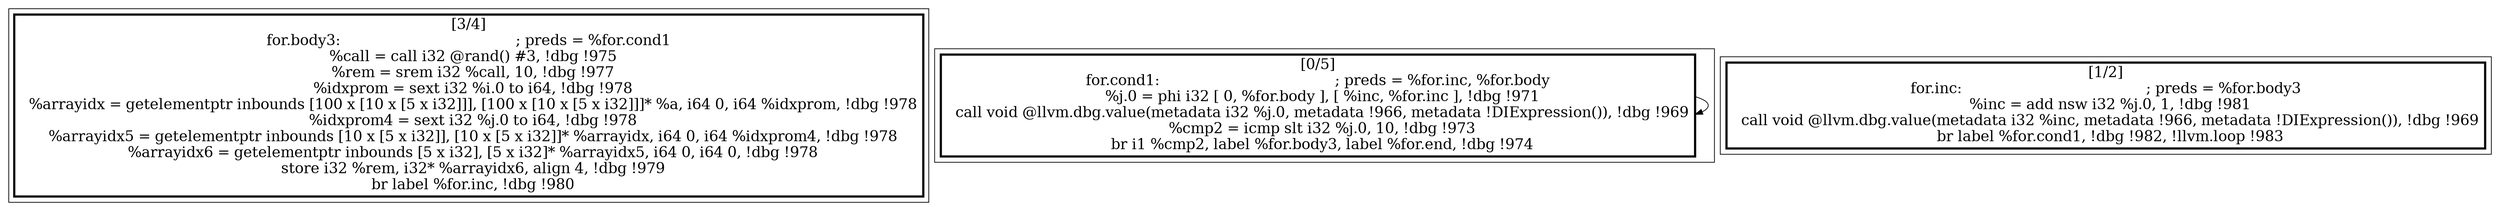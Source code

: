 
digraph G {





subgraph cluster2 {


node121 [penwidth=3.0,fontsize=20,shape=rectangle,label="[3/4]
for.body3:                                        ; preds = %for.cond1
  %call = call i32 @rand() #3, !dbg !975
  %rem = srem i32 %call, 10, !dbg !977
  %idxprom = sext i32 %i.0 to i64, !dbg !978
  %arrayidx = getelementptr inbounds [100 x [10 x [5 x i32]]], [100 x [10 x [5 x i32]]]* %a, i64 0, i64 %idxprom, !dbg !978
  %idxprom4 = sext i32 %j.0 to i64, !dbg !978
  %arrayidx5 = getelementptr inbounds [10 x [5 x i32]], [10 x [5 x i32]]* %arrayidx, i64 0, i64 %idxprom4, !dbg !978
  %arrayidx6 = getelementptr inbounds [5 x i32], [5 x i32]* %arrayidx5, i64 0, i64 0, !dbg !978
  store i32 %rem, i32* %arrayidx6, align 4, !dbg !979
  br label %for.inc, !dbg !980
" ]



}

subgraph cluster0 {


node119 [penwidth=3.0,fontsize=20,shape=rectangle,label="[0/5]
for.cond1:                                        ; preds = %for.inc, %for.body
  %j.0 = phi i32 [ 0, %for.body ], [ %inc, %for.inc ], !dbg !971
  call void @llvm.dbg.value(metadata i32 %j.0, metadata !966, metadata !DIExpression()), !dbg !969
  %cmp2 = icmp slt i32 %j.0, 10, !dbg !973
  br i1 %cmp2, label %for.body3, label %for.end, !dbg !974
" ]

node119->node119 [ ]


}

subgraph cluster1 {


node120 [penwidth=3.0,fontsize=20,shape=rectangle,label="[1/2]
for.inc:                                          ; preds = %for.body3
  %inc = add nsw i32 %j.0, 1, !dbg !981
  call void @llvm.dbg.value(metadata i32 %inc, metadata !966, metadata !DIExpression()), !dbg !969
  br label %for.cond1, !dbg !982, !llvm.loop !983
" ]



}

}
